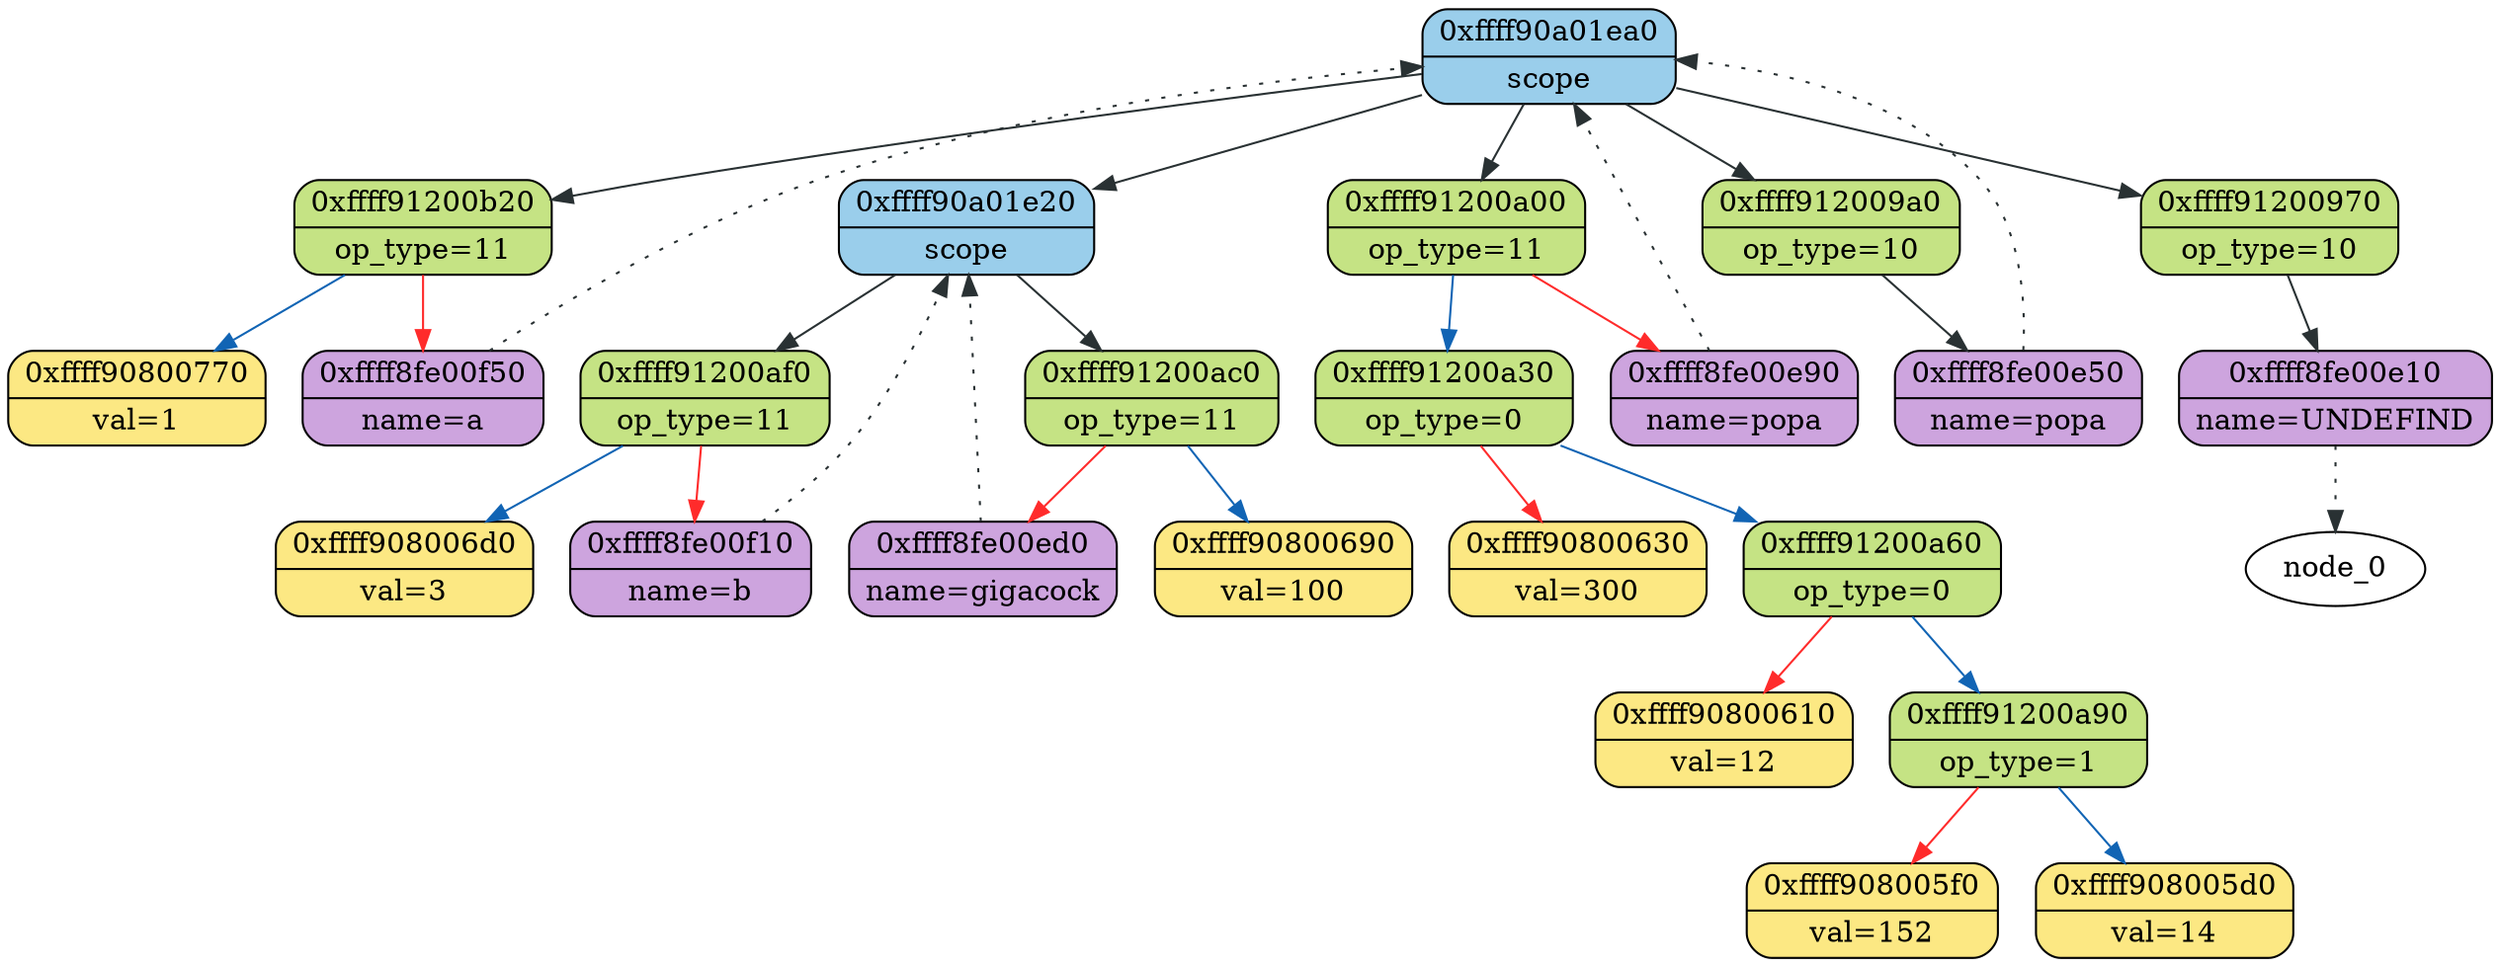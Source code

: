 digraph
{
    node_0xffff90a01ea0[shape = Mrecord, label = "{{0xffff90a01ea0} | {scope}}", style = "filled", fillcolor = "#9ACEEB"];
    node_0xffff91200b20[shape = Mrecord, label = "{{0xffff91200b20} | {op_type=11}}", style = "filled", fillcolor = "#C5E384"];
    node_0xffff8fe00f50[shape = Mrecord, label = "{{0xffff8fe00f50} | {name=a}}", style = "filled", fillcolor = "#CDA4DE"];
    node_0xffff8fe00f50->node_0xffff90a01ea0 [ style = "dotted", color = "#293133"];
    node_0xffff90800770[shape = Mrecord, label = "{{0xffff90800770} | {val=1}}", style = "filled", fillcolor = "#FCE883"];
    node_0xffff91200b20->node_0xffff8fe00f50 [color = "#FF2B2B"];
    node_0xffff91200b20->node_0xffff90800770 [color = "#1164B4"];
    node_0xffff90a01ea0->node_0xffff91200b20 [color = "#293133"];
    node_0xffff90a01e20[shape = Mrecord, label = "{{0xffff90a01e20} | {scope}}", style = "filled", fillcolor = "#9ACEEB"];
    node_0xffff91200af0[shape = Mrecord, label = "{{0xffff91200af0} | {op_type=11}}", style = "filled", fillcolor = "#C5E384"];
    node_0xffff8fe00f10[shape = Mrecord, label = "{{0xffff8fe00f10} | {name=b}}", style = "filled", fillcolor = "#CDA4DE"];
    node_0xffff8fe00f10->node_0xffff90a01e20 [ style = "dotted", color = "#293133"];
    node_0xffff908006d0[shape = Mrecord, label = "{{0xffff908006d0} | {val=3}}", style = "filled", fillcolor = "#FCE883"];
    node_0xffff91200af0->node_0xffff8fe00f10 [color = "#FF2B2B"];
    node_0xffff91200af0->node_0xffff908006d0 [color = "#1164B4"];
    node_0xffff90a01e20->node_0xffff91200af0 [color = "#293133"];
    node_0xffff91200ac0[shape = Mrecord, label = "{{0xffff91200ac0} | {op_type=11}}", style = "filled", fillcolor = "#C5E384"];
    node_0xffff8fe00ed0[shape = Mrecord, label = "{{0xffff8fe00ed0} | {name=gigacock}}", style = "filled", fillcolor = "#CDA4DE"];
    node_0xffff8fe00ed0->node_0xffff90a01e20 [ style = "dotted", color = "#293133"];
    node_0xffff90800690[shape = Mrecord, label = "{{0xffff90800690} | {val=100}}", style = "filled", fillcolor = "#FCE883"];
    node_0xffff91200ac0->node_0xffff8fe00ed0 [color = "#FF2B2B"];
    node_0xffff91200ac0->node_0xffff90800690 [color = "#1164B4"];
    node_0xffff90a01e20->node_0xffff91200ac0 [color = "#293133"];
    node_0xffff90a01ea0->node_0xffff90a01e20 [color = "#293133"];
    node_0xffff91200a00[shape = Mrecord, label = "{{0xffff91200a00} | {op_type=11}}", style = "filled", fillcolor = "#C5E384"];
    node_0xffff8fe00e90[shape = Mrecord, label = "{{0xffff8fe00e90} | {name=popa}}", style = "filled", fillcolor = "#CDA4DE"];
    node_0xffff8fe00e90->node_0xffff90a01ea0 [ style = "dotted", color = "#293133"];
    node_0xffff91200a30[shape = Mrecord, label = "{{0xffff91200a30} | {op_type=0}}", style = "filled", fillcolor = "#C5E384"];
    node_0xffff90800630[shape = Mrecord, label = "{{0xffff90800630} | {val=300}}", style = "filled", fillcolor = "#FCE883"];
    node_0xffff91200a60[shape = Mrecord, label = "{{0xffff91200a60} | {op_type=0}}", style = "filled", fillcolor = "#C5E384"];
    node_0xffff90800610[shape = Mrecord, label = "{{0xffff90800610} | {val=12}}", style = "filled", fillcolor = "#FCE883"];
    node_0xffff91200a90[shape = Mrecord, label = "{{0xffff91200a90} | {op_type=1}}", style = "filled", fillcolor = "#C5E384"];
    node_0xffff908005f0[shape = Mrecord, label = "{{0xffff908005f0} | {val=152}}", style = "filled", fillcolor = "#FCE883"];
    node_0xffff908005d0[shape = Mrecord, label = "{{0xffff908005d0} | {val=14}}", style = "filled", fillcolor = "#FCE883"];
    node_0xffff91200a90->node_0xffff908005f0 [color = "#FF2B2B"];
    node_0xffff91200a90->node_0xffff908005d0 [color = "#1164B4"];
    node_0xffff91200a60->node_0xffff90800610 [color = "#FF2B2B"];
    node_0xffff91200a60->node_0xffff91200a90 [color = "#1164B4"];
    node_0xffff91200a30->node_0xffff90800630 [color = "#FF2B2B"];
    node_0xffff91200a30->node_0xffff91200a60 [color = "#1164B4"];
    node_0xffff91200a00->node_0xffff8fe00e90 [color = "#FF2B2B"];
    node_0xffff91200a00->node_0xffff91200a30 [color = "#1164B4"];
    node_0xffff90a01ea0->node_0xffff91200a00 [color = "#293133"];
    node_0xffff912009a0[shape = Mrecord, label = "{{0xffff912009a0} | {op_type=10}}", style = "filled", fillcolor = "#C5E384"];
    node_0xffff8fe00e50[shape = Mrecord, label = "{{0xffff8fe00e50} | {name=popa}}", style = "filled", fillcolor = "#CDA4DE"];
    node_0xffff8fe00e50->node_0xffff90a01ea0 [ style = "dotted", color = "#293133"];
    node_0xffff912009a0->node_0xffff8fe00e50 [color = "#293133"];
    node_0xffff90a01ea0->node_0xffff912009a0 [color = "#293133"];
    node_0xffff91200970[shape = Mrecord, label = "{{0xffff91200970} | {op_type=10}}", style = "filled", fillcolor = "#C5E384"];
    node_0xffff8fe00e10[shape = Mrecord, label = "{{0xffff8fe00e10} | {name=UNDEFIND}}", style = "filled", fillcolor = "#CDA4DE"];
    node_0xffff8fe00e10->node_0 [ style = "dotted", color = "#293133"];
    node_0xffff91200970->node_0xffff8fe00e10 [color = "#293133"];
    node_0xffff90a01ea0->node_0xffff91200970 [color = "#293133"];
}